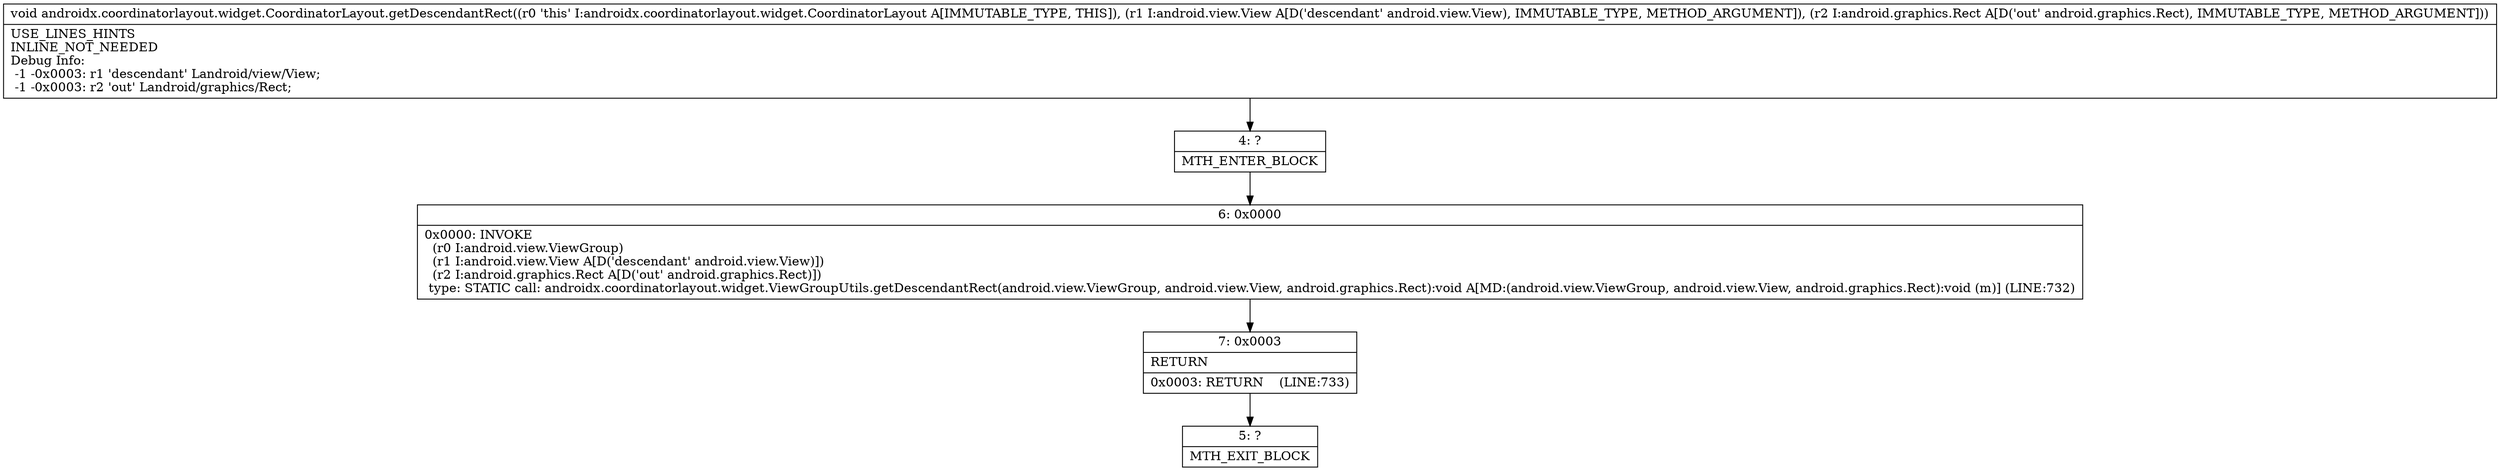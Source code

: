 digraph "CFG forandroidx.coordinatorlayout.widget.CoordinatorLayout.getDescendantRect(Landroid\/view\/View;Landroid\/graphics\/Rect;)V" {
Node_4 [shape=record,label="{4\:\ ?|MTH_ENTER_BLOCK\l}"];
Node_6 [shape=record,label="{6\:\ 0x0000|0x0000: INVOKE  \l  (r0 I:android.view.ViewGroup)\l  (r1 I:android.view.View A[D('descendant' android.view.View)])\l  (r2 I:android.graphics.Rect A[D('out' android.graphics.Rect)])\l type: STATIC call: androidx.coordinatorlayout.widget.ViewGroupUtils.getDescendantRect(android.view.ViewGroup, android.view.View, android.graphics.Rect):void A[MD:(android.view.ViewGroup, android.view.View, android.graphics.Rect):void (m)] (LINE:732)\l}"];
Node_7 [shape=record,label="{7\:\ 0x0003|RETURN\l|0x0003: RETURN    (LINE:733)\l}"];
Node_5 [shape=record,label="{5\:\ ?|MTH_EXIT_BLOCK\l}"];
MethodNode[shape=record,label="{void androidx.coordinatorlayout.widget.CoordinatorLayout.getDescendantRect((r0 'this' I:androidx.coordinatorlayout.widget.CoordinatorLayout A[IMMUTABLE_TYPE, THIS]), (r1 I:android.view.View A[D('descendant' android.view.View), IMMUTABLE_TYPE, METHOD_ARGUMENT]), (r2 I:android.graphics.Rect A[D('out' android.graphics.Rect), IMMUTABLE_TYPE, METHOD_ARGUMENT]))  | USE_LINES_HINTS\lINLINE_NOT_NEEDED\lDebug Info:\l  \-1 \-0x0003: r1 'descendant' Landroid\/view\/View;\l  \-1 \-0x0003: r2 'out' Landroid\/graphics\/Rect;\l}"];
MethodNode -> Node_4;Node_4 -> Node_6;
Node_6 -> Node_7;
Node_7 -> Node_5;
}

